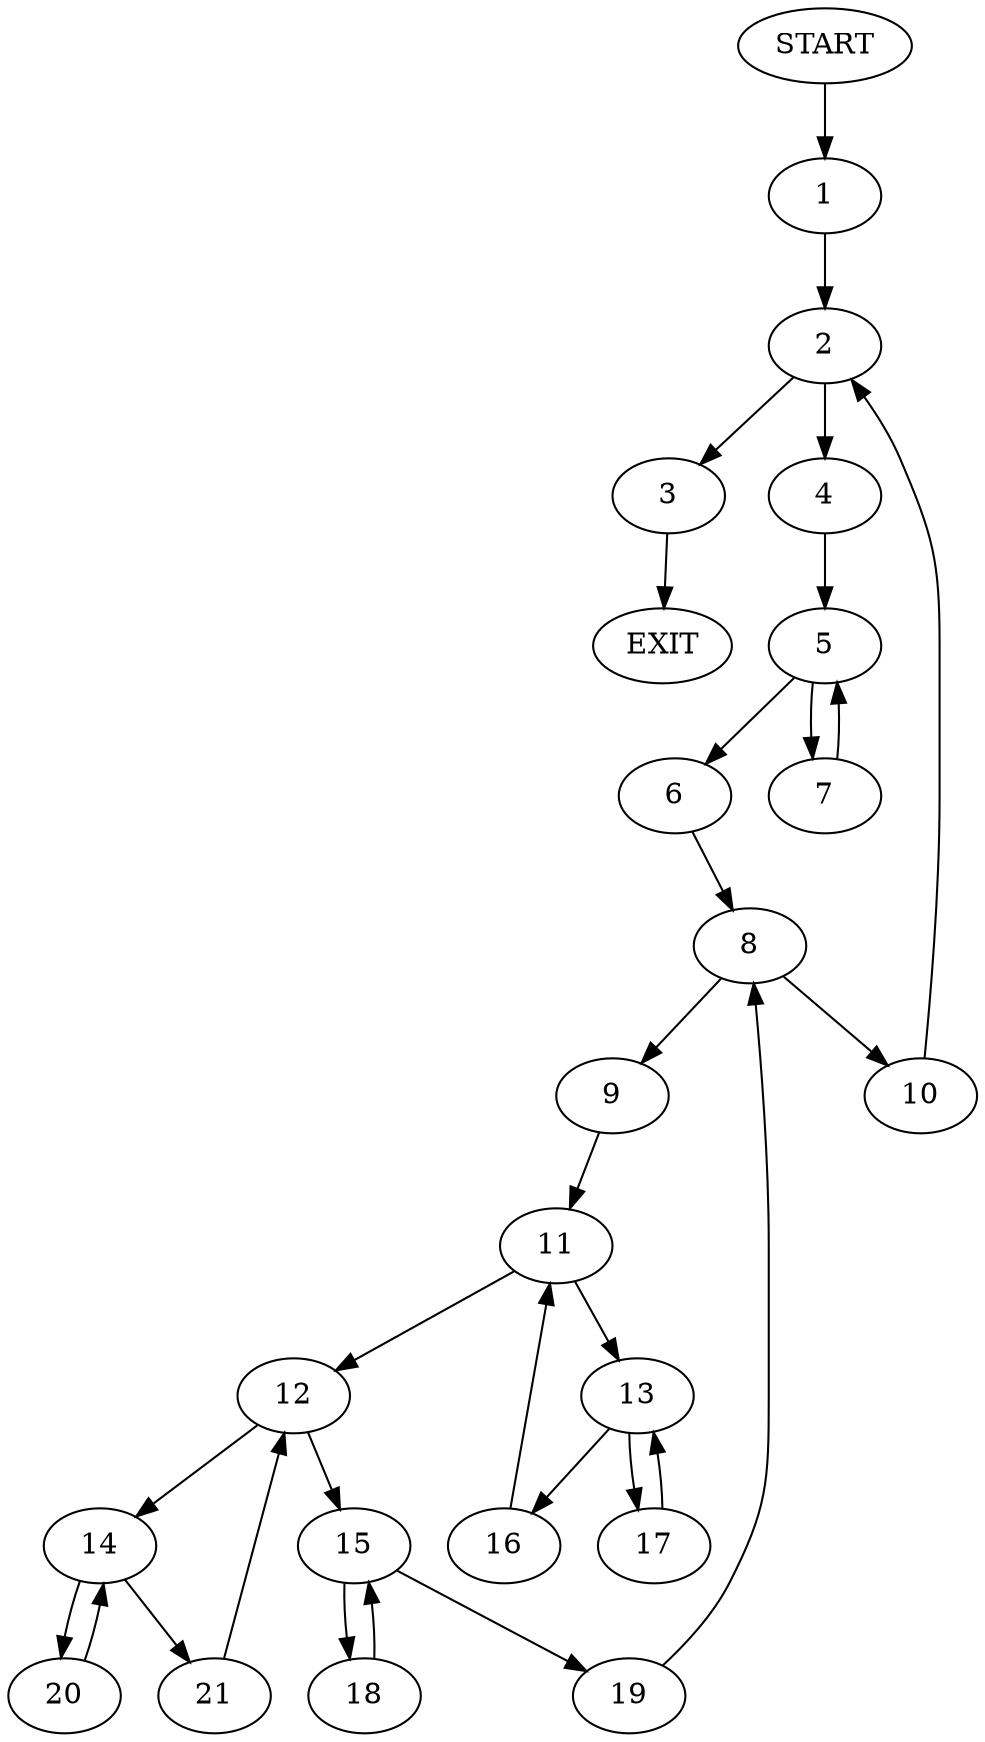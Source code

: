digraph {
0 [label="START"]
22 [label="EXIT"]
0 -> 1
1 -> 2
2 -> 3
2 -> 4
3 -> 22
4 -> 5
5 -> 6
5 -> 7
6 -> 8
7 -> 5
8 -> 9
8 -> 10
10 -> 2
9 -> 11
11 -> 12
11 -> 13
12 -> 14
12 -> 15
13 -> 16
13 -> 17
16 -> 11
17 -> 13
15 -> 18
15 -> 19
14 -> 20
14 -> 21
21 -> 12
20 -> 14
18 -> 15
19 -> 8
}
